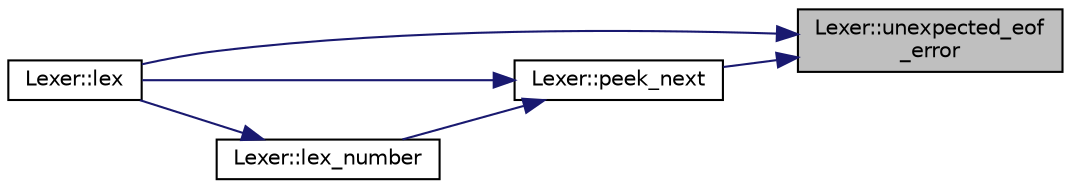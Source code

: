 digraph "Lexer::unexpected_eof_error"
{
 // LATEX_PDF_SIZE
  edge [fontname="Helvetica",fontsize="10",labelfontname="Helvetica",labelfontsize="10"];
  node [fontname="Helvetica",fontsize="10",shape=record];
  rankdir="RL";
  Node1 [label="Lexer::unexpected_eof\l_error",height=0.2,width=0.4,color="black", fillcolor="grey75", style="filled", fontcolor="black",tooltip=" "];
  Node1 -> Node2 [dir="back",color="midnightblue",fontsize="10",style="solid"];
  Node2 [label="Lexer::lex",height=0.2,width=0.4,color="black", fillcolor="white", style="filled",URL="$class_lexer.html#ae0fb850d96b35ae222a1ec35743d350b",tooltip=" "];
  Node1 -> Node3 [dir="back",color="midnightblue",fontsize="10",style="solid"];
  Node3 [label="Lexer::peek_next",height=0.2,width=0.4,color="black", fillcolor="white", style="filled",URL="$class_lexer.html#abba773d2c28e1e54b2e20401e634ecd9",tooltip=" "];
  Node3 -> Node2 [dir="back",color="midnightblue",fontsize="10",style="solid"];
  Node3 -> Node4 [dir="back",color="midnightblue",fontsize="10",style="solid"];
  Node4 [label="Lexer::lex_number",height=0.2,width=0.4,color="black", fillcolor="white", style="filled",URL="$class_lexer.html#a84a1c1416cfc5ddbac24049eeec3193d",tooltip=" "];
  Node4 -> Node2 [dir="back",color="midnightblue",fontsize="10",style="solid"];
}
